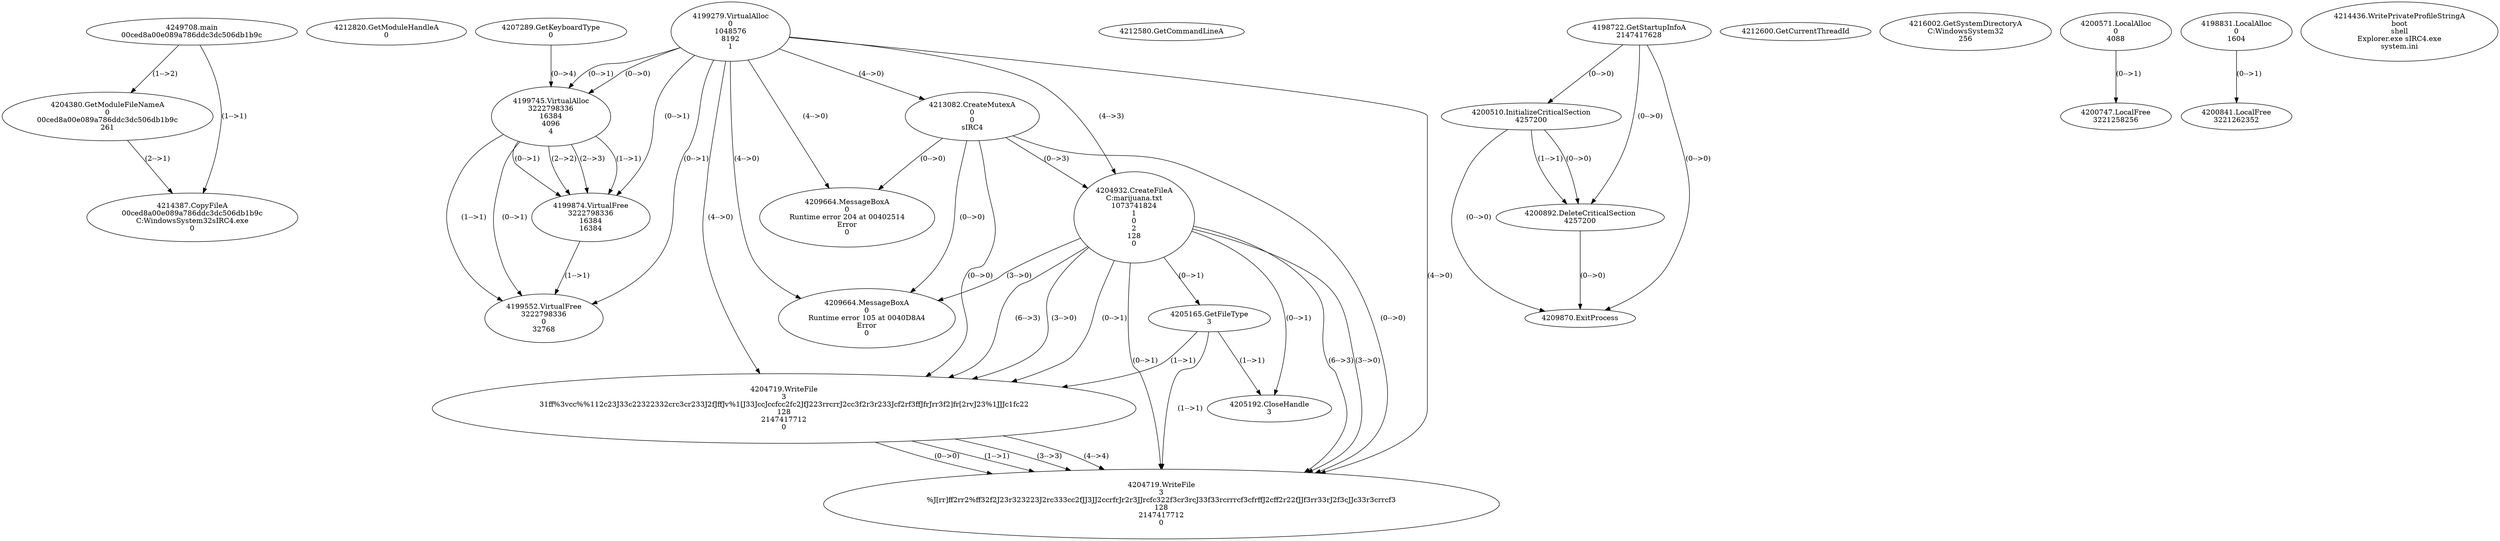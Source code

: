 // Global SCDG with merge call
digraph {
	0 [label="4249708.main
00ced8a00e089a786ddc3dc506db1b9c"]
	1 [label="4212820.GetModuleHandleA
0"]
	2 [label="4207289.GetKeyboardType
0"]
	3 [label="4212580.GetCommandLineA
"]
	4 [label="4198722.GetStartupInfoA
2147417628"]
	5 [label="4212600.GetCurrentThreadId
"]
	6 [label="4216002.GetSystemDirectoryA
C:\Windows\System32
256"]
	7 [label="4200510.InitializeCriticalSection
4257200"]
	4 -> 7 [label="(0-->0)"]
	8 [label="4200571.LocalAlloc
0
4088"]
	9 [label="4199279.VirtualAlloc
0
1048576
8192
1"]
	10 [label="4198831.LocalAlloc
0
1604"]
	11 [label="4199745.VirtualAlloc
3222798336
16384
4096
4"]
	9 -> 11 [label="(0-->1)"]
	2 -> 11 [label="(0-->4)"]
	9 -> 11 [label="(0-->0)"]
	12 [label="4204380.GetModuleFileNameA
0
00ced8a00e089a786ddc3dc506db1b9c
261"]
	0 -> 12 [label="(1-->2)"]
	13 [label="4214387.CopyFileA
00ced8a00e089a786ddc3dc506db1b9c
C:\Windows\System32\sIRC4.exe
0"]
	0 -> 13 [label="(1-->1)"]
	12 -> 13 [label="(2-->1)"]
	14 [label="4213082.CreateMutexA
0
0
sIRC4"]
	9 -> 14 [label="(4-->0)"]
	15 [label="4199874.VirtualFree
3222798336
16384
16384"]
	9 -> 15 [label="(0-->1)"]
	11 -> 15 [label="(1-->1)"]
	11 -> 15 [label="(0-->1)"]
	11 -> 15 [label="(2-->2)"]
	11 -> 15 [label="(2-->3)"]
	16 [label="4199552.VirtualFree
3222798336
0
32768"]
	9 -> 16 [label="(0-->1)"]
	11 -> 16 [label="(1-->1)"]
	11 -> 16 [label="(0-->1)"]
	15 -> 16 [label="(1-->1)"]
	17 [label="4209664.MessageBoxA
0
Runtime error 204 at 00402514
Error
0"]
	9 -> 17 [label="(4-->0)"]
	14 -> 17 [label="(0-->0)"]
	18 [label="4200747.LocalFree
3221258256"]
	8 -> 18 [label="(0-->1)"]
	19 [label="4200841.LocalFree
3221262352"]
	10 -> 19 [label="(0-->1)"]
	20 [label="4200892.DeleteCriticalSection
4257200"]
	7 -> 20 [label="(1-->1)"]
	4 -> 20 [label="(0-->0)"]
	7 -> 20 [label="(0-->0)"]
	21 [label="4209870.ExitProcess
"]
	4 -> 21 [label="(0-->0)"]
	7 -> 21 [label="(0-->0)"]
	20 -> 21 [label="(0-->0)"]
	22 [label="4214436.WritePrivateProfileStringA
boot
shell
Explorer.exe sIRC4.exe
system.ini"]
	23 [label="4204932.CreateFileA
C:\marijuana.txt
1073741824
1
0
2
128
0"]
	9 -> 23 [label="(4-->3)"]
	14 -> 23 [label="(0-->3)"]
	24 [label="4205165.GetFileType
3"]
	23 -> 24 [label="(0-->1)"]
	25 [label="4205192.CloseHandle
3"]
	23 -> 25 [label="(0-->1)"]
	24 -> 25 [label="(1-->1)"]
	26 [label="4209664.MessageBoxA
0
Runtime error 105 at 0040D8A4
Error
0"]
	9 -> 26 [label="(4-->0)"]
	14 -> 26 [label="(0-->0)"]
	23 -> 26 [label="(3-->0)"]
	27 [label="4204719.WriteFile
3
31ff%3vcc%%112c23J33c22322332crc3cr233J2fJffJv%1[J33JccJccfcc2fc2JfJ223rrcrrJ2cc3f2r3r233Jcf2rf3ffJfrJrr3f2]fr[2rvJ23%1JJJc1fc22
128
2147417712
0"]
	23 -> 27 [label="(0-->1)"]
	24 -> 27 [label="(1-->1)"]
	23 -> 27 [label="(6-->3)"]
	9 -> 27 [label="(4-->0)"]
	14 -> 27 [label="(0-->0)"]
	23 -> 27 [label="(3-->0)"]
	28 [label="4204719.WriteFile
3
%J[rr]ff2rr2%ff32f2J23r323223J2rc333cc2fJJ3JJ2ccrfrJr2r3JJrcfc322f3cr3rcJ33f33rcrrrcf3cfrffJ2cff2r22fJJf3rr33rJ2f3cJJc33r3crrcf3
128
2147417712
0"]
	23 -> 28 [label="(0-->1)"]
	24 -> 28 [label="(1-->1)"]
	27 -> 28 [label="(1-->1)"]
	23 -> 28 [label="(6-->3)"]
	27 -> 28 [label="(3-->3)"]
	27 -> 28 [label="(4-->4)"]
	9 -> 28 [label="(4-->0)"]
	14 -> 28 [label="(0-->0)"]
	23 -> 28 [label="(3-->0)"]
	27 -> 28 [label="(0-->0)"]
}
